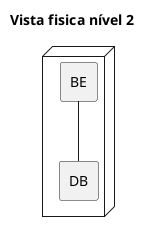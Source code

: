 @startuml
 'https://plantuml.com/class-diagram

title Vista fisica nível 2

 hide circle
 skinparam classAttributeIconSize 0

node {
    agent BE
    agent DB
}

BE -- DB

@enduml